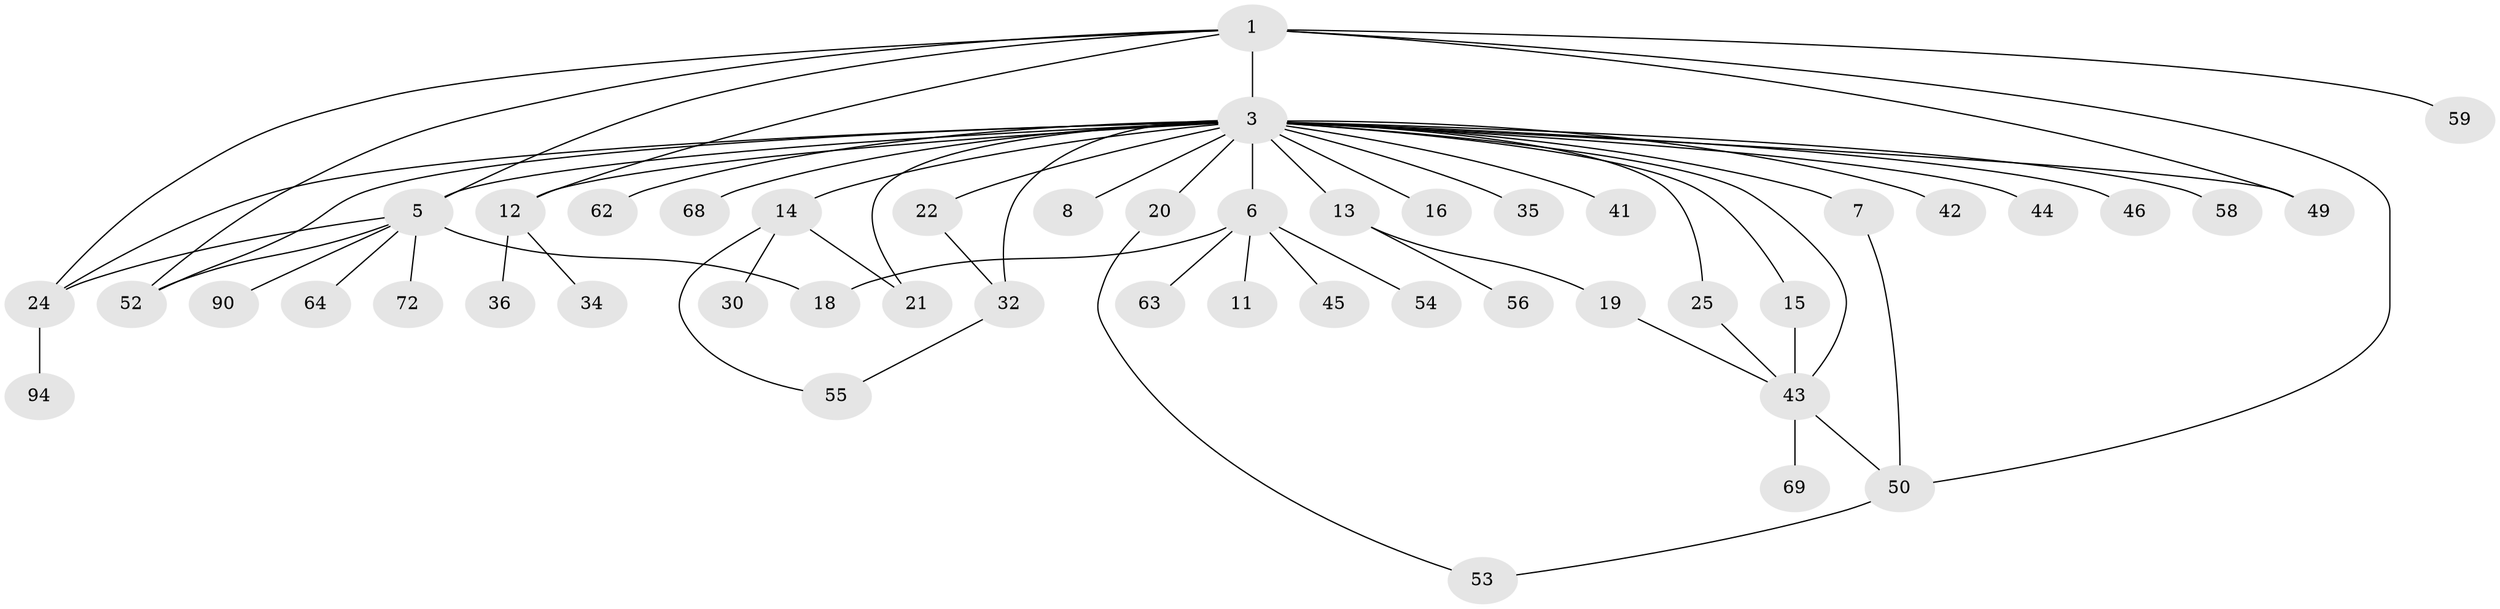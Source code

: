 // original degree distribution, {4: 0.08421052631578947, 7: 0.031578947368421054, 9: 0.010526315789473684, 33: 0.010526315789473684, 11: 0.021052631578947368, 1: 0.49473684210526314, 5: 0.06315789473684211, 3: 0.10526315789473684, 2: 0.16842105263157894, 6: 0.010526315789473684}
// Generated by graph-tools (version 1.1) at 2025/14/03/09/25 04:14:28]
// undirected, 47 vertices, 63 edges
graph export_dot {
graph [start="1"]
  node [color=gray90,style=filled];
  1 [super="+2+48"];
  3 [super="+4+81+28+51"];
  5;
  6 [super="+26+57+27"];
  7 [super="+40+9"];
  8;
  11;
  12 [super="+66+47+31"];
  13;
  14 [super="+17"];
  15;
  16;
  18;
  19;
  20;
  21 [super="+37"];
  22;
  24 [super="+33+92+95+39"];
  25 [super="+75+74+80"];
  30;
  32;
  34;
  35;
  36;
  41 [super="+61"];
  42;
  43;
  44;
  45;
  46;
  49;
  50 [super="+71+83"];
  52 [super="+86"];
  53;
  54;
  55;
  56;
  58;
  59;
  62;
  63;
  64;
  68;
  69;
  72;
  90;
  94;
  1 -- 3 [weight=2];
  1 -- 12;
  1 -- 49;
  1 -- 5;
  1 -- 52;
  1 -- 59;
  1 -- 50;
  1 -- 24;
  3 -- 5 [weight=3];
  3 -- 7 [weight=5];
  3 -- 35;
  3 -- 41 [weight=3];
  3 -- 68;
  3 -- 6 [weight=2];
  3 -- 8;
  3 -- 12;
  3 -- 13;
  3 -- 14 [weight=2];
  3 -- 15;
  3 -- 16;
  3 -- 20 [weight=2];
  3 -- 21 [weight=2];
  3 -- 22 [weight=2];
  3 -- 24 [weight=2];
  3 -- 25;
  3 -- 32;
  3 -- 42;
  3 -- 43;
  3 -- 44;
  3 -- 46;
  3 -- 49;
  3 -- 52;
  3 -- 62;
  3 -- 58;
  5 -- 18;
  5 -- 52;
  5 -- 64;
  5 -- 72;
  5 -- 90;
  5 -- 24;
  6 -- 11;
  6 -- 45;
  6 -- 54;
  6 -- 63;
  6 -- 18;
  7 -- 50;
  12 -- 34;
  12 -- 36;
  13 -- 19;
  13 -- 56;
  14 -- 30;
  14 -- 55;
  14 -- 21;
  15 -- 43;
  19 -- 43;
  20 -- 53;
  22 -- 32;
  24 -- 94;
  25 -- 43;
  32 -- 55;
  43 -- 69;
  43 -- 50;
  50 -- 53;
}
